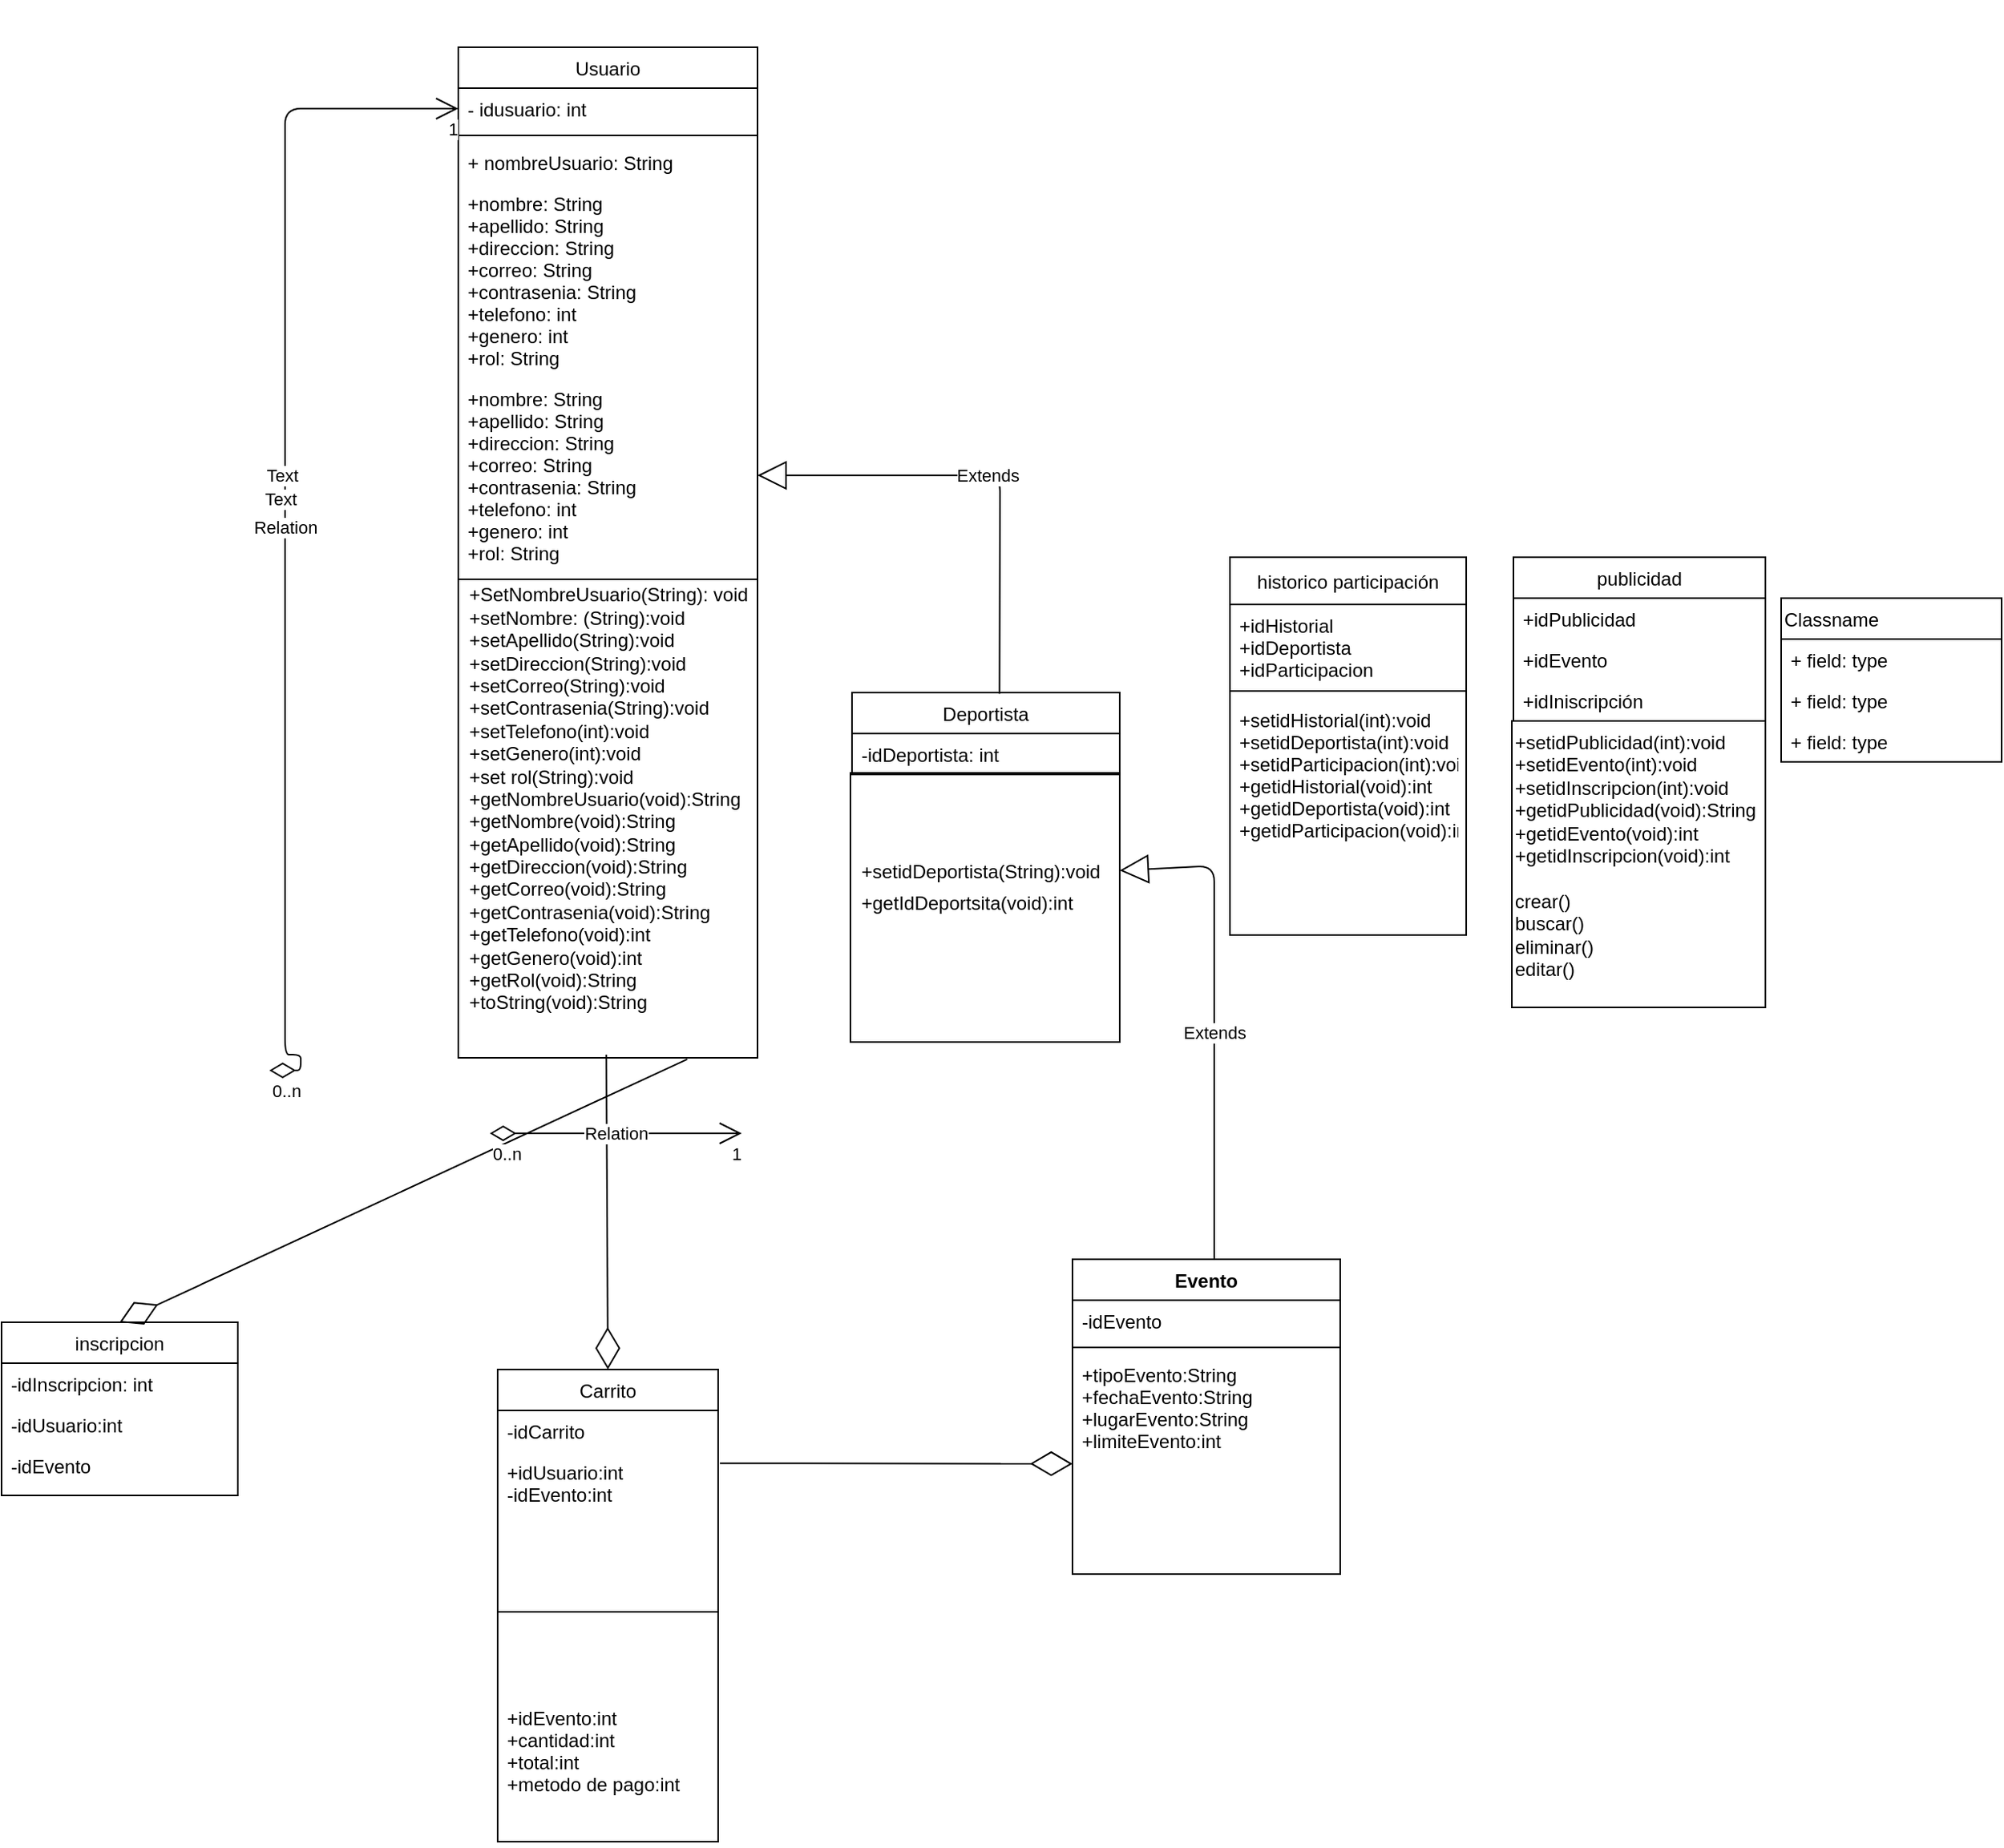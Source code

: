 <mxfile version="13.6.5" type="github">
  <diagram id="pZgpEU3eHNrIadQu-joC" name="Page-1">
    <mxGraphModel dx="677" dy="350" grid="1" gridSize="10" guides="1" tooltips="1" connect="1" arrows="1" fold="1" page="1" pageScale="1" pageWidth="850" pageHeight="1100" math="0" shadow="0">
      <root>
        <mxCell id="0" />
        <mxCell id="1" parent="0" />
        <mxCell id="5ge9vC0l4p9WZjV_h0f6-6" value="" style="text;strokeColor=none;fillColor=none;align=left;verticalAlign=middle;spacingTop=-1;spacingLeft=4;spacingRight=4;rotatable=0;labelPosition=right;points=[];portConstraint=eastwest;" parent="1" vertex="1">
          <mxGeometry x="410" y="110" width="20" height="14" as="geometry" />
        </mxCell>
        <mxCell id="5ge9vC0l4p9WZjV_h0f6-27" value="Extends" style="endArrow=block;endSize=16;endFill=0;html=1;exitX=0.551;exitY=0.014;exitDx=0;exitDy=0;exitPerimeter=0;entryX=1;entryY=0.5;entryDx=0;entryDy=0;" parent="1" source="5ge9vC0l4p9WZjV_h0f6-8" target="5ge9vC0l4p9WZjV_h0f6-5" edge="1">
          <mxGeometry width="160" relative="1" as="geometry">
            <mxPoint x="480" y="390" as="sourcePoint" />
            <mxPoint x="820" y="230" as="targetPoint" />
            <Array as="points">
              <mxPoint x="944" y="412" />
            </Array>
          </mxGeometry>
        </mxCell>
        <mxCell id="5ge9vC0l4p9WZjV_h0f6-8" value="Deportista" style="swimlane;fontStyle=0;childLayout=stackLayout;horizontal=1;startSize=26;fillColor=none;horizontalStack=0;resizeParent=1;resizeParentMax=0;resizeLast=0;collapsible=1;marginBottom=0;" parent="1" vertex="1">
          <mxGeometry x="850" y="550" width="170" height="52" as="geometry" />
        </mxCell>
        <mxCell id="5ge9vC0l4p9WZjV_h0f6-9" value="-idDeportista: int&#xa;&#xa;&#xa;&#xa;&#xa;&#xa;&#xa;&#xa;" style="text;strokeColor=none;fillColor=none;align=left;verticalAlign=top;spacingLeft=4;spacingRight=4;overflow=hidden;rotatable=0;points=[[0,0.5],[1,0.5]];portConstraint=eastwest;" parent="5ge9vC0l4p9WZjV_h0f6-8" vertex="1">
          <mxGeometry y="26" width="170" height="26" as="geometry" />
        </mxCell>
        <mxCell id="5ge9vC0l4p9WZjV_h0f6-2" value="Usuario" style="swimlane;fontStyle=0;childLayout=stackLayout;horizontal=1;startSize=26;fillColor=none;horizontalStack=0;resizeParent=1;resizeParentMax=0;resizeLast=0;collapsible=1;marginBottom=0;" parent="1" vertex="1">
          <mxGeometry x="600" y="140" width="190" height="642" as="geometry" />
        </mxCell>
        <mxCell id="5ge9vC0l4p9WZjV_h0f6-3" value="- idusuario: int&#xa;" style="text;strokeColor=none;fillColor=none;align=left;verticalAlign=top;spacingLeft=4;spacingRight=4;overflow=hidden;rotatable=0;points=[[0,0.5],[1,0.5]];portConstraint=eastwest;" parent="5ge9vC0l4p9WZjV_h0f6-2" vertex="1">
          <mxGeometry y="26" width="190" height="26" as="geometry" />
        </mxCell>
        <mxCell id="5ge9vC0l4p9WZjV_h0f6-7" value="" style="line;strokeWidth=1;fillColor=none;align=left;verticalAlign=middle;spacingTop=-1;spacingLeft=3;spacingRight=3;rotatable=0;labelPosition=right;points=[];portConstraint=eastwest;" parent="5ge9vC0l4p9WZjV_h0f6-2" vertex="1">
          <mxGeometry y="52" width="190" height="8" as="geometry" />
        </mxCell>
        <mxCell id="5ge9vC0l4p9WZjV_h0f6-4" value="+ nombreUsuario: String" style="text;strokeColor=none;fillColor=none;align=left;verticalAlign=top;spacingLeft=4;spacingRight=4;overflow=hidden;rotatable=0;points=[[0,0.5],[1,0.5]];portConstraint=eastwest;" parent="5ge9vC0l4p9WZjV_h0f6-2" vertex="1">
          <mxGeometry y="60" width="190" height="26" as="geometry" />
        </mxCell>
        <mxCell id="5ge9vC0l4p9WZjV_h0f6-28" value="+nombre: String&#xa;+apellido: String&#xa;+direccion: String&#xa;+correo: String&#xa;+contrasenia: String&#xa;+telefono: int&#xa;+genero: int&#xa;+rol: String&#xa;&#xa;" style="text;strokeColor=none;fillColor=none;align=left;verticalAlign=top;spacingLeft=4;spacingRight=4;overflow=hidden;rotatable=0;points=[[0,0.5],[1,0.5]];portConstraint=eastwest;" parent="5ge9vC0l4p9WZjV_h0f6-2" vertex="1">
          <mxGeometry y="86" width="190" height="124" as="geometry" />
        </mxCell>
        <mxCell id="5ge9vC0l4p9WZjV_h0f6-5" value="+nombre: String&#xa;+apellido: String&#xa;+direccion: String&#xa;+correo: String&#xa;+contrasenia: String&#xa;+telefono: int&#xa;+genero: int&#xa;+rol: String&#xa;&#xa;" style="text;strokeColor=none;fillColor=none;align=left;verticalAlign=top;spacingLeft=4;spacingRight=4;overflow=hidden;rotatable=0;points=[[0,0.5],[1,0.5]];portConstraint=eastwest;" parent="5ge9vC0l4p9WZjV_h0f6-2" vertex="1">
          <mxGeometry y="210" width="190" height="124" as="geometry" />
        </mxCell>
        <mxCell id="5ge9vC0l4p9WZjV_h0f6-18" value="" style="line;strokeWidth=1;fillColor=none;align=left;verticalAlign=middle;spacingTop=-1;spacingLeft=3;spacingRight=3;rotatable=0;labelPosition=right;points=[];portConstraint=eastwest;" parent="5ge9vC0l4p9WZjV_h0f6-2" vertex="1">
          <mxGeometry y="334" width="190" height="8" as="geometry" />
        </mxCell>
        <mxCell id="5ge9vC0l4p9WZjV_h0f6-17" value="&lt;div&gt;+SetNombreUsuario(String): void&lt;/div&gt;&lt;div align=&quot;left&quot;&gt;+setNombre: (String):void&lt;/div&gt;&lt;div align=&quot;left&quot;&gt;+setApellido(String):void&lt;/div&gt;&lt;div align=&quot;left&quot;&gt;+setDireccion(String):void&lt;/div&gt;&lt;div align=&quot;left&quot;&gt;+setCorreo(String):void&lt;/div&gt;&lt;div align=&quot;left&quot;&gt;+setContrasenia(String):void&lt;/div&gt;&lt;div align=&quot;left&quot;&gt;+setTelefono(int):void&lt;/div&gt;&lt;div align=&quot;left&quot;&gt;+setGenero(int):void&lt;/div&gt;&lt;div align=&quot;left&quot;&gt;+set rol(String):void&lt;/div&gt;&lt;div align=&quot;left&quot;&gt;+getNombreUsuario(void):String&lt;/div&gt;&lt;div align=&quot;left&quot;&gt;+getNombre(void):String&lt;/div&gt;&lt;div align=&quot;left&quot;&gt;+getApellido(void):String&lt;/div&gt;&lt;div align=&quot;left&quot;&gt;+getDireccion(void):String&lt;/div&gt;&lt;div align=&quot;left&quot;&gt;+getCorreo(void):String&lt;/div&gt;&lt;div align=&quot;left&quot;&gt;+getContrasenia(void):String&lt;/div&gt;&lt;div align=&quot;left&quot;&gt;+getTelefono(void):int&lt;/div&gt;&lt;div align=&quot;left&quot;&gt;+getGenero(void):int&lt;br&gt;&lt;/div&gt;&lt;div align=&quot;left&quot;&gt;+getRol(void):String&lt;/div&gt;&lt;div align=&quot;left&quot;&gt;+toString(void):String&lt;br&gt;&lt;/div&gt;&lt;div&gt;&lt;br&gt;&lt;/div&gt;&lt;div&gt;&lt;br&gt;&lt;/div&gt;" style="text;html=1;align=center;verticalAlign=middle;resizable=0;points=[];autosize=1;" parent="5ge9vC0l4p9WZjV_h0f6-2" vertex="1">
          <mxGeometry y="342" width="190" height="300" as="geometry" />
        </mxCell>
        <mxCell id="IXVMztBr3qKs4ozucLpU-7" value="Extends" style="endArrow=block;endSize=16;endFill=0;html=1;exitX=0.5;exitY=0;exitDx=0;exitDy=0;entryX=1;entryY=0.5;entryDx=0;entryDy=0;" parent="1" source="5ge9vC0l4p9WZjV_h0f6-21" target="5ge9vC0l4p9WZjV_h0f6-10" edge="1">
          <mxGeometry width="160" relative="1" as="geometry">
            <mxPoint x="950" y="800" as="sourcePoint" />
            <mxPoint x="1110" y="800" as="targetPoint" />
            <Array as="points">
              <mxPoint x="1080" y="920" />
              <mxPoint x="1080" y="900" />
              <mxPoint x="1080" y="870" />
              <mxPoint x="1080" y="700" />
              <mxPoint x="1080" y="660" />
            </Array>
          </mxGeometry>
        </mxCell>
        <mxCell id="5ge9vC0l4p9WZjV_h0f6-11" value="+getIdDeportsita(void):int" style="text;strokeColor=none;fillColor=none;align=left;verticalAlign=top;spacingLeft=4;spacingRight=4;overflow=hidden;rotatable=0;points=[[0,0.5],[1,0.5]];portConstraint=eastwest;" parent="1" vertex="1">
          <mxGeometry x="850" y="670" width="170" height="34" as="geometry" />
        </mxCell>
        <mxCell id="5ge9vC0l4p9WZjV_h0f6-10" value="+setidDeportista(String):void" style="text;strokeColor=none;fillColor=none;align=left;verticalAlign=top;spacingLeft=4;spacingRight=4;overflow=hidden;rotatable=0;points=[[0,0.5],[1,0.5]];portConstraint=eastwest;" parent="1" vertex="1">
          <mxGeometry x="850" y="650" width="170" height="26" as="geometry" />
        </mxCell>
        <mxCell id="IXVMztBr3qKs4ozucLpU-10" value="" style="whiteSpace=wrap;html=1;aspect=fixed;fillColor=none;" parent="1" vertex="1">
          <mxGeometry x="849" y="601" width="171" height="171" as="geometry" />
        </mxCell>
        <mxCell id="IXVMztBr3qKs4ozucLpU-22" value="" style="endArrow=diamondThin;endFill=0;endSize=24;html=1;exitX=1.008;exitY=0.158;exitDx=0;exitDy=0;exitPerimeter=0;" parent="1" source="IXVMztBr3qKs4ozucLpU-13" target="5ge9vC0l4p9WZjV_h0f6-24" edge="1">
          <mxGeometry width="160" relative="1" as="geometry">
            <mxPoint x="850" y="960" as="sourcePoint" />
            <mxPoint x="1010" y="960" as="targetPoint" />
            <Array as="points" />
          </mxGeometry>
        </mxCell>
        <mxCell id="IXVMztBr3qKs4ozucLpU-24" value="" style="endArrow=diamondThin;endFill=0;endSize=24;html=1;entryX=0.5;entryY=0;entryDx=0;entryDy=0;" parent="1" target="IXVMztBr3qKs4ozucLpU-11" edge="1">
          <mxGeometry width="160" relative="1" as="geometry">
            <mxPoint x="694" y="780" as="sourcePoint" />
            <mxPoint x="694.29" y="900.0" as="targetPoint" />
          </mxGeometry>
        </mxCell>
        <mxCell id="QjD4YKfK35xAGtdBuN_J-1" value="historico participación" style="swimlane;fontStyle=0;childLayout=stackLayout;horizontal=1;startSize=30;fillColor=none;horizontalStack=0;resizeParent=1;resizeParentMax=0;resizeLast=0;collapsible=1;marginBottom=0;" vertex="1" parent="1">
          <mxGeometry x="1090" y="464" width="150" height="240" as="geometry" />
        </mxCell>
        <mxCell id="QjD4YKfK35xAGtdBuN_J-2" value="+idHistorial&#xa;+idDeportista&#xa;+idParticipacion&#xa;" style="text;strokeColor=none;fillColor=none;align=left;verticalAlign=top;spacingLeft=4;spacingRight=4;overflow=hidden;rotatable=0;points=[[0,0.5],[1,0.5]];portConstraint=eastwest;" vertex="1" parent="QjD4YKfK35xAGtdBuN_J-1">
          <mxGeometry y="30" width="150" height="50" as="geometry" />
        </mxCell>
        <mxCell id="QjD4YKfK35xAGtdBuN_J-5" value="" style="line;strokeWidth=1;fillColor=none;align=left;verticalAlign=middle;spacingTop=-1;spacingLeft=3;spacingRight=3;rotatable=0;labelPosition=right;points=[];portConstraint=eastwest;" vertex="1" parent="QjD4YKfK35xAGtdBuN_J-1">
          <mxGeometry y="80" width="150" height="10" as="geometry" />
        </mxCell>
        <mxCell id="QjD4YKfK35xAGtdBuN_J-3" value="+setidHistorial(int):void&#xa;+setidDeportista(int):void&#xa;+setidParticipacion(int):void&#xa;+getidHistorial(void):int&#xa;+getidDeportista(void):int&#xa;+getidParticipacion(void):int&#xa;" style="text;strokeColor=none;fillColor=none;align=left;verticalAlign=top;spacingLeft=4;spacingRight=4;overflow=hidden;rotatable=0;points=[[0,0.5],[1,0.5]];portConstraint=eastwest;" vertex="1" parent="QjD4YKfK35xAGtdBuN_J-1">
          <mxGeometry y="90" width="150" height="150" as="geometry" />
        </mxCell>
        <mxCell id="QjD4YKfK35xAGtdBuN_J-6" value="publicidad" style="swimlane;fontStyle=0;childLayout=stackLayout;horizontal=1;startSize=26;fillColor=none;horizontalStack=0;resizeParent=1;resizeParentMax=0;resizeLast=0;collapsible=1;marginBottom=0;" vertex="1" parent="1">
          <mxGeometry x="1270" y="464" width="160" height="104" as="geometry" />
        </mxCell>
        <mxCell id="QjD4YKfK35xAGtdBuN_J-7" value="+idPublicidad" style="text;strokeColor=none;fillColor=none;align=left;verticalAlign=top;spacingLeft=4;spacingRight=4;overflow=hidden;rotatable=0;points=[[0,0.5],[1,0.5]];portConstraint=eastwest;" vertex="1" parent="QjD4YKfK35xAGtdBuN_J-6">
          <mxGeometry y="26" width="160" height="26" as="geometry" />
        </mxCell>
        <mxCell id="QjD4YKfK35xAGtdBuN_J-8" value="+idEvento&#xa;" style="text;strokeColor=none;fillColor=none;align=left;verticalAlign=top;spacingLeft=4;spacingRight=4;overflow=hidden;rotatable=0;points=[[0,0.5],[1,0.5]];portConstraint=eastwest;" vertex="1" parent="QjD4YKfK35xAGtdBuN_J-6">
          <mxGeometry y="52" width="160" height="26" as="geometry" />
        </mxCell>
        <mxCell id="QjD4YKfK35xAGtdBuN_J-9" value="+idIniscripción" style="text;strokeColor=none;fillColor=none;align=left;verticalAlign=top;spacingLeft=4;spacingRight=4;overflow=hidden;rotatable=0;points=[[0,0.5],[1,0.5]];portConstraint=eastwest;" vertex="1" parent="QjD4YKfK35xAGtdBuN_J-6">
          <mxGeometry y="78" width="160" height="26" as="geometry" />
        </mxCell>
        <mxCell id="QjD4YKfK35xAGtdBuN_J-11" value="Classname" style="swimlane;fontStyle=0;childLayout=stackLayout;horizontal=1;startSize=26;fillColor=none;horizontalStack=0;resizeParent=1;resizeParentMax=0;resizeLast=0;collapsible=1;marginBottom=0;align=left;" vertex="1" parent="1">
          <mxGeometry x="1440" y="490" width="140" height="104" as="geometry" />
        </mxCell>
        <mxCell id="QjD4YKfK35xAGtdBuN_J-12" value="+ field: type" style="text;strokeColor=none;fillColor=none;align=left;verticalAlign=top;spacingLeft=4;spacingRight=4;overflow=hidden;rotatable=0;points=[[0,0.5],[1,0.5]];portConstraint=eastwest;" vertex="1" parent="QjD4YKfK35xAGtdBuN_J-11">
          <mxGeometry y="26" width="140" height="26" as="geometry" />
        </mxCell>
        <mxCell id="QjD4YKfK35xAGtdBuN_J-13" value="+ field: type" style="text;strokeColor=none;fillColor=none;align=left;verticalAlign=top;spacingLeft=4;spacingRight=4;overflow=hidden;rotatable=0;points=[[0,0.5],[1,0.5]];portConstraint=eastwest;" vertex="1" parent="QjD4YKfK35xAGtdBuN_J-11">
          <mxGeometry y="52" width="140" height="26" as="geometry" />
        </mxCell>
        <mxCell id="QjD4YKfK35xAGtdBuN_J-14" value="+ field: type" style="text;strokeColor=none;fillColor=none;align=left;verticalAlign=top;spacingLeft=4;spacingRight=4;overflow=hidden;rotatable=0;points=[[0,0.5],[1,0.5]];portConstraint=eastwest;" vertex="1" parent="QjD4YKfK35xAGtdBuN_J-11">
          <mxGeometry y="78" width="140" height="26" as="geometry" />
        </mxCell>
        <mxCell id="5ge9vC0l4p9WZjV_h0f6-21" value="Evento" style="swimlane;fontStyle=1;align=center;verticalAlign=top;childLayout=stackLayout;horizontal=1;startSize=26;horizontalStack=0;resizeParent=1;resizeParentMax=0;resizeLast=0;collapsible=1;marginBottom=0;" parent="1" vertex="1">
          <mxGeometry x="990" y="910" width="170" height="200" as="geometry" />
        </mxCell>
        <mxCell id="5ge9vC0l4p9WZjV_h0f6-22" value="-idEvento" style="text;strokeColor=none;fillColor=none;align=left;verticalAlign=top;spacingLeft=4;spacingRight=4;overflow=hidden;rotatable=0;points=[[0,0.5],[1,0.5]];portConstraint=eastwest;" parent="5ge9vC0l4p9WZjV_h0f6-21" vertex="1">
          <mxGeometry y="26" width="170" height="26" as="geometry" />
        </mxCell>
        <mxCell id="5ge9vC0l4p9WZjV_h0f6-23" value="" style="line;strokeWidth=1;fillColor=none;align=left;verticalAlign=middle;spacingTop=-1;spacingLeft=3;spacingRight=3;rotatable=0;labelPosition=right;points=[];portConstraint=eastwest;" parent="5ge9vC0l4p9WZjV_h0f6-21" vertex="1">
          <mxGeometry y="52" width="170" height="8" as="geometry" />
        </mxCell>
        <mxCell id="5ge9vC0l4p9WZjV_h0f6-24" value="+tipoEvento:String&#xa;+fechaEvento:String&#xa;+lugarEvento:String&#xa;+limiteEvento:int&#xa;&#xa;" style="text;strokeColor=none;fillColor=none;align=left;verticalAlign=top;spacingLeft=4;spacingRight=4;overflow=hidden;rotatable=0;points=[[0,0.5],[1,0.5]];portConstraint=eastwest;" parent="5ge9vC0l4p9WZjV_h0f6-21" vertex="1">
          <mxGeometry y="60" width="170" height="140" as="geometry" />
        </mxCell>
        <mxCell id="IXVMztBr3qKs4ozucLpU-40" value="" style="rounded=0;whiteSpace=wrap;html=1;fillColor=none;" parent="1" vertex="1">
          <mxGeometry x="380" y="940" width="150" as="geometry" />
        </mxCell>
        <mxCell id="IXVMztBr3qKs4ozucLpU-42" value="" style="endArrow=diamondThin;endFill=0;endSize=24;html=1;entryX=0.5;entryY=0;entryDx=0;entryDy=0;exitX=0.765;exitY=1.003;exitDx=0;exitDy=0;exitPerimeter=0;" parent="1" source="5ge9vC0l4p9WZjV_h0f6-17" target="IXVMztBr3qKs4ozucLpU-28" edge="1">
          <mxGeometry width="160" relative="1" as="geometry">
            <mxPoint x="455" y="720" as="sourcePoint" />
            <mxPoint x="500" y="760" as="targetPoint" />
          </mxGeometry>
        </mxCell>
        <mxCell id="IXVMztBr3qKs4ozucLpU-11" value="Carrito" style="swimlane;fontStyle=0;childLayout=stackLayout;horizontal=1;startSize=26;fillColor=none;horizontalStack=0;resizeParent=1;resizeParentMax=0;resizeLast=0;collapsible=1;marginBottom=0;" parent="1" vertex="1">
          <mxGeometry x="625" y="980" width="140" height="300" as="geometry" />
        </mxCell>
        <mxCell id="IXVMztBr3qKs4ozucLpU-12" value="-idCarrito" style="text;strokeColor=none;fillColor=none;align=left;verticalAlign=top;spacingLeft=4;spacingRight=4;overflow=hidden;rotatable=0;points=[[0,0.5],[1,0.5]];portConstraint=eastwest;" parent="IXVMztBr3qKs4ozucLpU-11" vertex="1">
          <mxGeometry y="26" width="140" height="26" as="geometry" />
        </mxCell>
        <mxCell id="IXVMztBr3qKs4ozucLpU-13" value="+idUsuario:int&#xa;-idEvento:int&#xa;" style="text;strokeColor=none;fillColor=none;align=left;verticalAlign=top;spacingLeft=4;spacingRight=4;overflow=hidden;rotatable=0;points=[[0,0.5],[1,0.5]];portConstraint=eastwest;" parent="IXVMztBr3qKs4ozucLpU-11" vertex="1">
          <mxGeometry y="52" width="140" height="48" as="geometry" />
        </mxCell>
        <mxCell id="IXVMztBr3qKs4ozucLpU-15" value="" style="line;strokeWidth=1;fillColor=none;align=left;verticalAlign=middle;spacingTop=-1;spacingLeft=3;spacingRight=3;rotatable=0;labelPosition=right;points=[];portConstraint=eastwest;" parent="IXVMztBr3qKs4ozucLpU-11" vertex="1">
          <mxGeometry y="100" width="140" height="108" as="geometry" />
        </mxCell>
        <mxCell id="IXVMztBr3qKs4ozucLpU-14" value="+idEvento:int&#xa;+cantidad:int&#xa;+total:int&#xa;+metodo de pago:int&#xa;" style="text;strokeColor=none;fillColor=none;align=left;verticalAlign=top;spacingLeft=4;spacingRight=4;overflow=hidden;rotatable=0;points=[[0,0.5],[1,0.5]];portConstraint=eastwest;" parent="IXVMztBr3qKs4ozucLpU-11" vertex="1">
          <mxGeometry y="208" width="140" height="92" as="geometry" />
        </mxCell>
        <mxCell id="IXVMztBr3qKs4ozucLpU-28" value="inscripcion " style="swimlane;fontStyle=0;childLayout=stackLayout;horizontal=1;startSize=26;fillColor=none;horizontalStack=0;resizeParent=1;resizeParentMax=0;resizeLast=0;collapsible=1;marginBottom=0;" parent="1" vertex="1">
          <mxGeometry x="310" y="950" width="150" height="110" as="geometry" />
        </mxCell>
        <mxCell id="IXVMztBr3qKs4ozucLpU-29" value="-idInscripcion: int" style="text;strokeColor=none;fillColor=none;align=left;verticalAlign=top;spacingLeft=4;spacingRight=4;overflow=hidden;rotatable=0;points=[[0,0.5],[1,0.5]];portConstraint=eastwest;" parent="IXVMztBr3qKs4ozucLpU-28" vertex="1">
          <mxGeometry y="26" width="150" height="26" as="geometry" />
        </mxCell>
        <mxCell id="IXVMztBr3qKs4ozucLpU-30" value="-idUsuario:int" style="text;strokeColor=none;fillColor=none;align=left;verticalAlign=top;spacingLeft=4;spacingRight=4;overflow=hidden;rotatable=0;points=[[0,0.5],[1,0.5]];portConstraint=eastwest;" parent="IXVMztBr3qKs4ozucLpU-28" vertex="1">
          <mxGeometry y="52" width="150" height="26" as="geometry" />
        </mxCell>
        <mxCell id="IXVMztBr3qKs4ozucLpU-31" value="-idEvento" style="text;strokeColor=none;fillColor=none;align=left;verticalAlign=top;spacingLeft=4;spacingRight=4;overflow=hidden;rotatable=0;points=[[0,0.5],[1,0.5]];portConstraint=eastwest;" parent="IXVMztBr3qKs4ozucLpU-28" vertex="1">
          <mxGeometry y="78" width="150" height="32" as="geometry" />
        </mxCell>
        <mxCell id="IXVMztBr3qKs4ozucLpU-49" value="Relation" style="endArrow=open;html=1;endSize=12;startArrow=diamondThin;startSize=14;startFill=0;edgeStyle=orthogonalEdgeStyle;" parent="1" edge="1">
          <mxGeometry relative="1" as="geometry">
            <mxPoint x="620" y="830" as="sourcePoint" />
            <mxPoint x="780" y="830" as="targetPoint" />
          </mxGeometry>
        </mxCell>
        <mxCell id="IXVMztBr3qKs4ozucLpU-50" value="0..n" style="edgeLabel;resizable=0;html=1;align=left;verticalAlign=top;" parent="IXVMztBr3qKs4ozucLpU-49" connectable="0" vertex="1">
          <mxGeometry x="-1" relative="1" as="geometry" />
        </mxCell>
        <mxCell id="IXVMztBr3qKs4ozucLpU-51" value="1" style="edgeLabel;resizable=0;html=1;align=right;verticalAlign=top;" parent="IXVMztBr3qKs4ozucLpU-49" connectable="0" vertex="1">
          <mxGeometry x="1" relative="1" as="geometry" />
        </mxCell>
        <mxCell id="IXVMztBr3qKs4ozucLpU-52" value="Relation" style="endArrow=open;html=1;endSize=12;startArrow=diamondThin;startSize=14;startFill=0;edgeStyle=orthogonalEdgeStyle;entryX=0;entryY=0.5;entryDx=0;entryDy=0;" parent="1" target="5ge9vC0l4p9WZjV_h0f6-3" edge="1">
          <mxGeometry relative="1" as="geometry">
            <mxPoint x="480" y="790" as="sourcePoint" />
            <mxPoint x="560" y="240" as="targetPoint" />
            <Array as="points">
              <mxPoint x="500" y="780" />
              <mxPoint x="490" y="780" />
              <mxPoint x="490" y="179" />
            </Array>
          </mxGeometry>
        </mxCell>
        <mxCell id="IXVMztBr3qKs4ozucLpU-53" value="0..n" style="edgeLabel;resizable=0;html=1;align=left;verticalAlign=top;" parent="IXVMztBr3qKs4ozucLpU-52" connectable="0" vertex="1">
          <mxGeometry x="-1" relative="1" as="geometry" />
        </mxCell>
        <mxCell id="IXVMztBr3qKs4ozucLpU-54" value="1" style="edgeLabel;resizable=0;html=1;align=right;verticalAlign=top;" parent="IXVMztBr3qKs4ozucLpU-52" connectable="0" vertex="1">
          <mxGeometry x="1" relative="1" as="geometry" />
        </mxCell>
        <mxCell id="IXVMztBr3qKs4ozucLpU-55" value="Text" style="edgeLabel;html=1;align=center;verticalAlign=middle;resizable=0;points=[];" parent="IXVMztBr3qKs4ozucLpU-52" vertex="1" connectable="0">
          <mxGeometry x="0.088" y="2" relative="1" as="geometry">
            <mxPoint as="offset" />
          </mxGeometry>
        </mxCell>
        <mxCell id="IXVMztBr3qKs4ozucLpU-56" value="Text" style="edgeLabel;html=1;align=center;verticalAlign=middle;resizable=0;points=[];" parent="IXVMztBr3qKs4ozucLpU-52" vertex="1" connectable="0">
          <mxGeometry x="0.047" y="3" relative="1" as="geometry">
            <mxPoint as="offset" />
          </mxGeometry>
        </mxCell>
        <mxCell id="QjD4YKfK35xAGtdBuN_J-10" value="&lt;div&gt;+setidPublicidad(int):void&lt;/div&gt;&lt;div&gt;+setidEvento(int):void&lt;/div&gt;&lt;div&gt;+setidInscripcion(int):void&lt;/div&gt;&lt;div&gt;+getidPublicidad(void):String&lt;/div&gt;&lt;div&gt;+getidEvento(void):int&lt;/div&gt;&lt;div&gt;+getidInscripcion(void):int&lt;br&gt;&lt;/div&gt;&lt;div&gt;&lt;br&gt;&lt;/div&gt;&lt;div&gt;crear()&lt;/div&gt;&lt;div&gt;buscar()&lt;/div&gt;&lt;div&gt;eliminar()&lt;/div&gt;&lt;div&gt;editar()&lt;br&gt;&lt;/div&gt;" style="html=1;fillColor=none;align=left;verticalAlign=top;" vertex="1" parent="1">
          <mxGeometry x="1269" y="568" width="161" height="182" as="geometry" />
        </mxCell>
      </root>
    </mxGraphModel>
  </diagram>
</mxfile>
